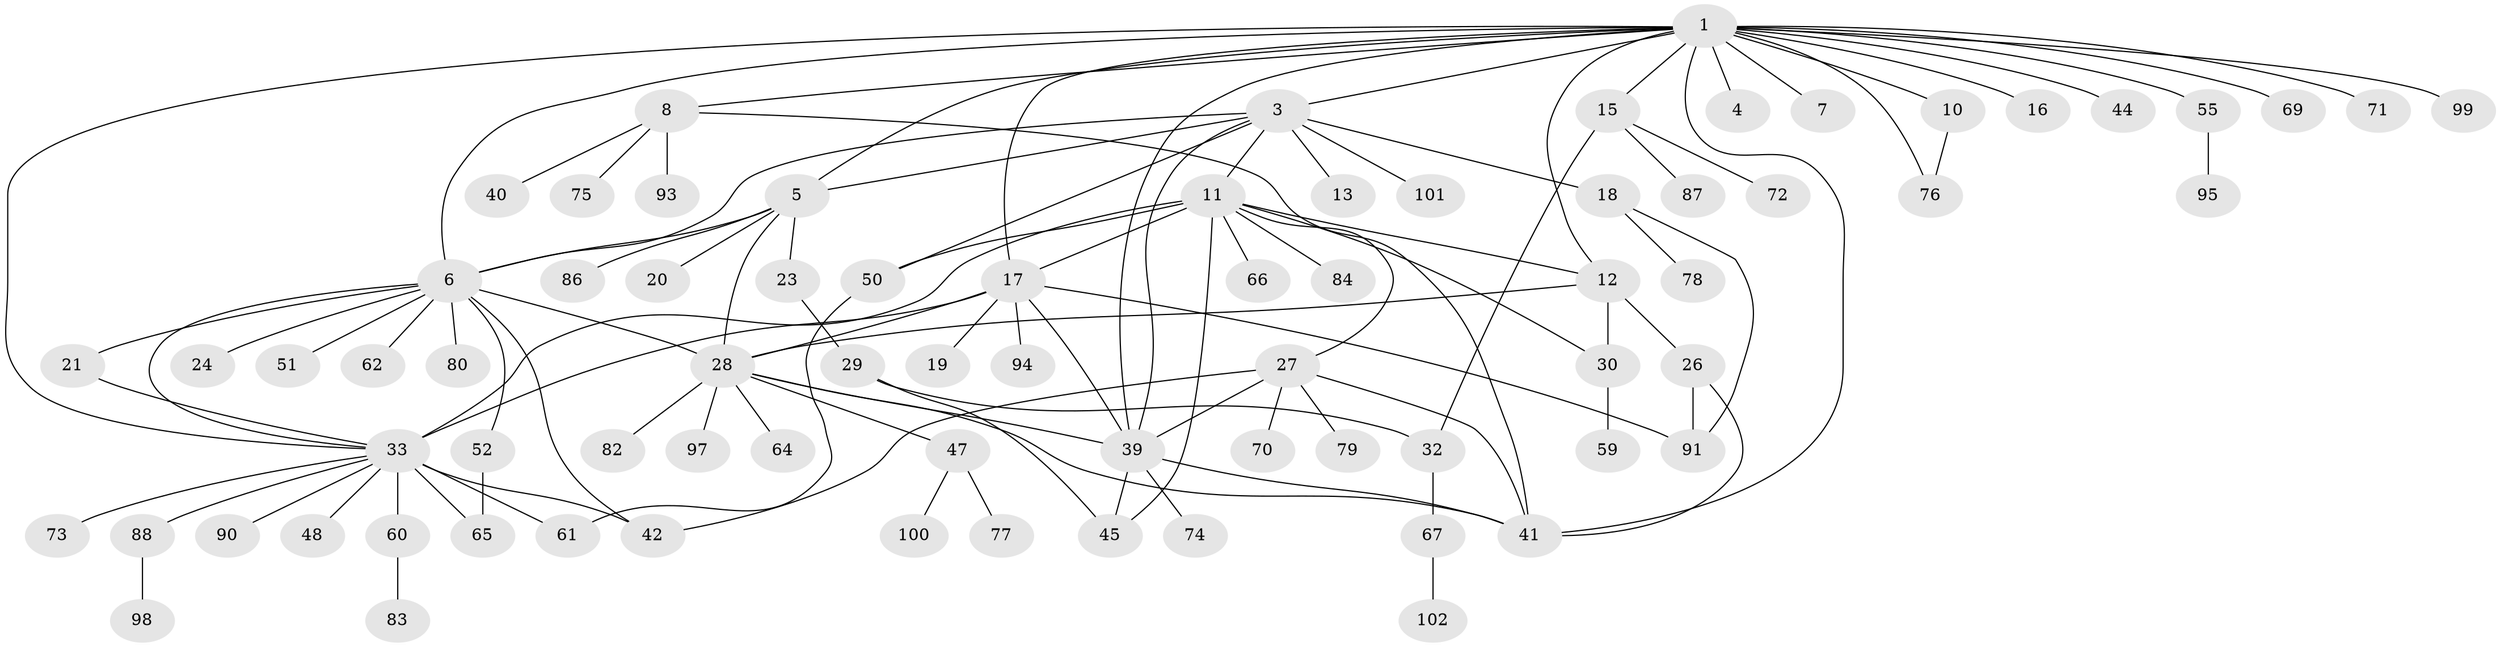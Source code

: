 // original degree distribution, {17: 0.00980392156862745, 7: 0.029411764705882353, 10: 0.0196078431372549, 1: 0.47058823529411764, 12: 0.00980392156862745, 2: 0.18627450980392157, 5: 0.049019607843137254, 3: 0.12745098039215685, 8: 0.0196078431372549, 6: 0.0196078431372549, 4: 0.0392156862745098, 9: 0.0196078431372549}
// Generated by graph-tools (version 1.1) at 2025/11/02/27/25 16:11:09]
// undirected, 76 vertices, 108 edges
graph export_dot {
graph [start="1"]
  node [color=gray90,style=filled];
  1 [super="+2"];
  3 [super="+46"];
  4;
  5 [super="+58"];
  6 [super="+85"];
  7 [super="+25"];
  8 [super="+9"];
  10;
  11 [super="+14"];
  12 [super="+37"];
  13 [super="+34"];
  15 [super="+36"];
  16 [super="+53"];
  17 [super="+31"];
  18;
  19;
  20;
  21 [super="+22"];
  23;
  24;
  26 [super="+57"];
  27 [super="+38"];
  28 [super="+54"];
  29 [super="+96"];
  30 [super="+43"];
  32;
  33 [super="+35"];
  39 [super="+56"];
  40;
  41 [super="+49"];
  42 [super="+81"];
  44;
  45 [super="+68"];
  47 [super="+63"];
  48;
  50;
  51;
  52;
  55 [super="+92"];
  59;
  60;
  61;
  62;
  64;
  65;
  66;
  67;
  69;
  70;
  71;
  72;
  73;
  74;
  75;
  76;
  77;
  78;
  79;
  80 [super="+89"];
  82;
  83;
  84;
  86;
  87;
  88;
  90;
  91;
  93;
  94;
  95;
  97;
  98;
  99;
  100;
  101;
  102;
  1 -- 3 [weight=2];
  1 -- 4;
  1 -- 5;
  1 -- 8;
  1 -- 10 [weight=2];
  1 -- 12;
  1 -- 15;
  1 -- 16;
  1 -- 17;
  1 -- 39;
  1 -- 41;
  1 -- 44;
  1 -- 69;
  1 -- 71;
  1 -- 76;
  1 -- 99;
  1 -- 55;
  1 -- 6;
  1 -- 7;
  1 -- 33;
  3 -- 5;
  3 -- 6;
  3 -- 11;
  3 -- 13;
  3 -- 18;
  3 -- 101;
  3 -- 39;
  3 -- 50;
  5 -- 6;
  5 -- 20;
  5 -- 23;
  5 -- 28 [weight=2];
  5 -- 86;
  6 -- 21;
  6 -- 24;
  6 -- 51;
  6 -- 52;
  6 -- 62;
  6 -- 80;
  6 -- 28;
  6 -- 33;
  6 -- 42;
  8 -- 40;
  8 -- 75;
  8 -- 93;
  8 -- 41;
  10 -- 76;
  11 -- 17;
  11 -- 30;
  11 -- 33 [weight=2];
  11 -- 45;
  11 -- 50;
  11 -- 66;
  11 -- 84;
  11 -- 27;
  11 -- 12;
  12 -- 26;
  12 -- 28;
  12 -- 30;
  15 -- 32;
  15 -- 72;
  15 -- 87;
  17 -- 19;
  17 -- 28 [weight=2];
  17 -- 33;
  17 -- 39;
  17 -- 91;
  17 -- 94;
  18 -- 78;
  18 -- 91;
  21 -- 33;
  23 -- 29;
  26 -- 41;
  26 -- 91;
  27 -- 39 [weight=2];
  27 -- 70;
  27 -- 79;
  27 -- 42;
  27 -- 41;
  28 -- 39;
  28 -- 41;
  28 -- 47;
  28 -- 97;
  28 -- 64;
  28 -- 82;
  29 -- 32;
  29 -- 45;
  30 -- 59;
  32 -- 67;
  33 -- 48;
  33 -- 61;
  33 -- 90;
  33 -- 65;
  33 -- 73;
  33 -- 42 [weight=2];
  33 -- 88;
  33 -- 60;
  39 -- 45;
  39 -- 74;
  39 -- 41;
  47 -- 77;
  47 -- 100;
  50 -- 61;
  52 -- 65;
  55 -- 95;
  60 -- 83;
  67 -- 102;
  88 -- 98;
}
